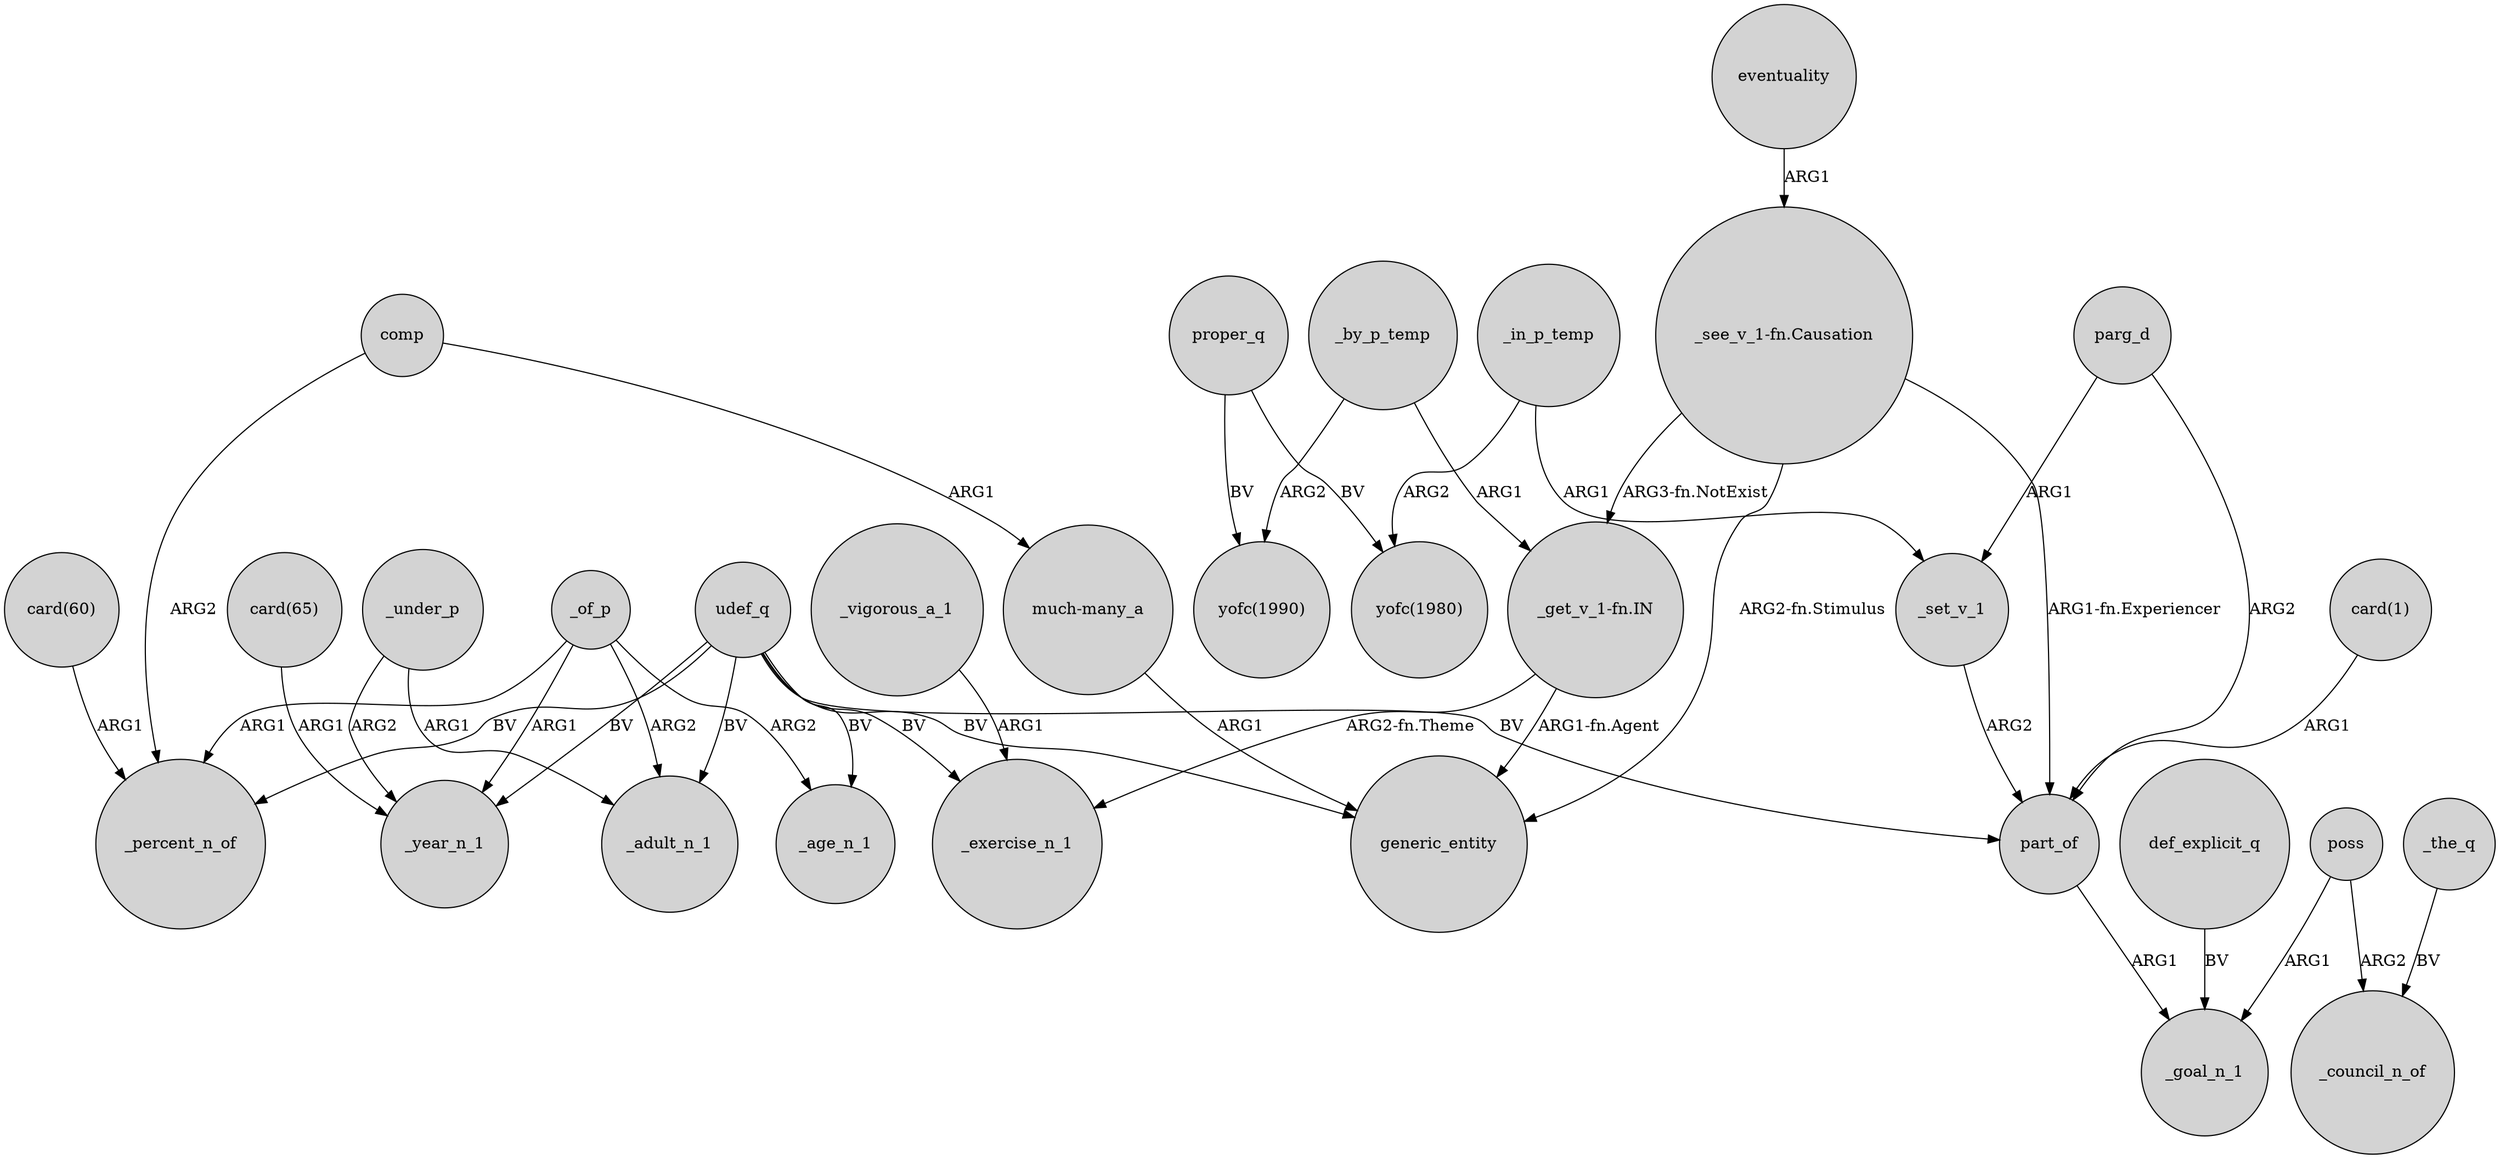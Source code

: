digraph {
	node [shape=circle style=filled]
	_of_p -> _adult_n_1 [label=ARG2]
	udef_q -> part_of [label=BV]
	"_see_v_1-fn.Causation" -> generic_entity [label="ARG2-fn.Stimulus"]
	udef_q -> generic_entity [label=BV]
	part_of -> _goal_n_1 [label=ARG1]
	_in_p_temp -> _set_v_1 [label=ARG1]
	_vigorous_a_1 -> _exercise_n_1 [label=ARG1]
	def_explicit_q -> _goal_n_1 [label=BV]
	_in_p_temp -> "yofc(1980)" [label=ARG2]
	"much-many_a" -> generic_entity [label=ARG1]
	"card(60)" -> _percent_n_of [label=ARG1]
	"_see_v_1-fn.Causation" -> "_get_v_1-fn.IN" [label="ARG3-fn.NotExist"]
	comp -> _percent_n_of [label=ARG2]
	"card(65)" -> _year_n_1 [label=ARG1]
	_by_p_temp -> "yofc(1990)" [label=ARG2]
	eventuality -> "_see_v_1-fn.Causation" [label=ARG1]
	_of_p -> _year_n_1 [label=ARG1]
	"_get_v_1-fn.IN" -> generic_entity [label="ARG1-fn.Agent"]
	proper_q -> "yofc(1990)" [label=BV]
	poss -> _council_n_of [label=ARG2]
	_set_v_1 -> part_of [label=ARG2]
	_of_p -> _percent_n_of [label=ARG1]
	poss -> _goal_n_1 [label=ARG1]
	_under_p -> _year_n_1 [label=ARG2]
	comp -> "much-many_a" [label=ARG1]
	_under_p -> _adult_n_1 [label=ARG1]
	proper_q -> "yofc(1980)" [label=BV]
	udef_q -> _adult_n_1 [label=BV]
	_the_q -> _council_n_of [label=BV]
	udef_q -> _age_n_1 [label=BV]
	"card(1)" -> part_of [label=ARG1]
	parg_d -> _set_v_1 [label=ARG1]
	_by_p_temp -> "_get_v_1-fn.IN" [label=ARG1]
	udef_q -> _year_n_1 [label=BV]
	udef_q -> _exercise_n_1 [label=BV]
	parg_d -> part_of [label=ARG2]
	udef_q -> _percent_n_of [label=BV]
	"_see_v_1-fn.Causation" -> part_of [label="ARG1-fn.Experiencer"]
	"_get_v_1-fn.IN" -> _exercise_n_1 [label="ARG2-fn.Theme"]
	_of_p -> _age_n_1 [label=ARG2]
}
